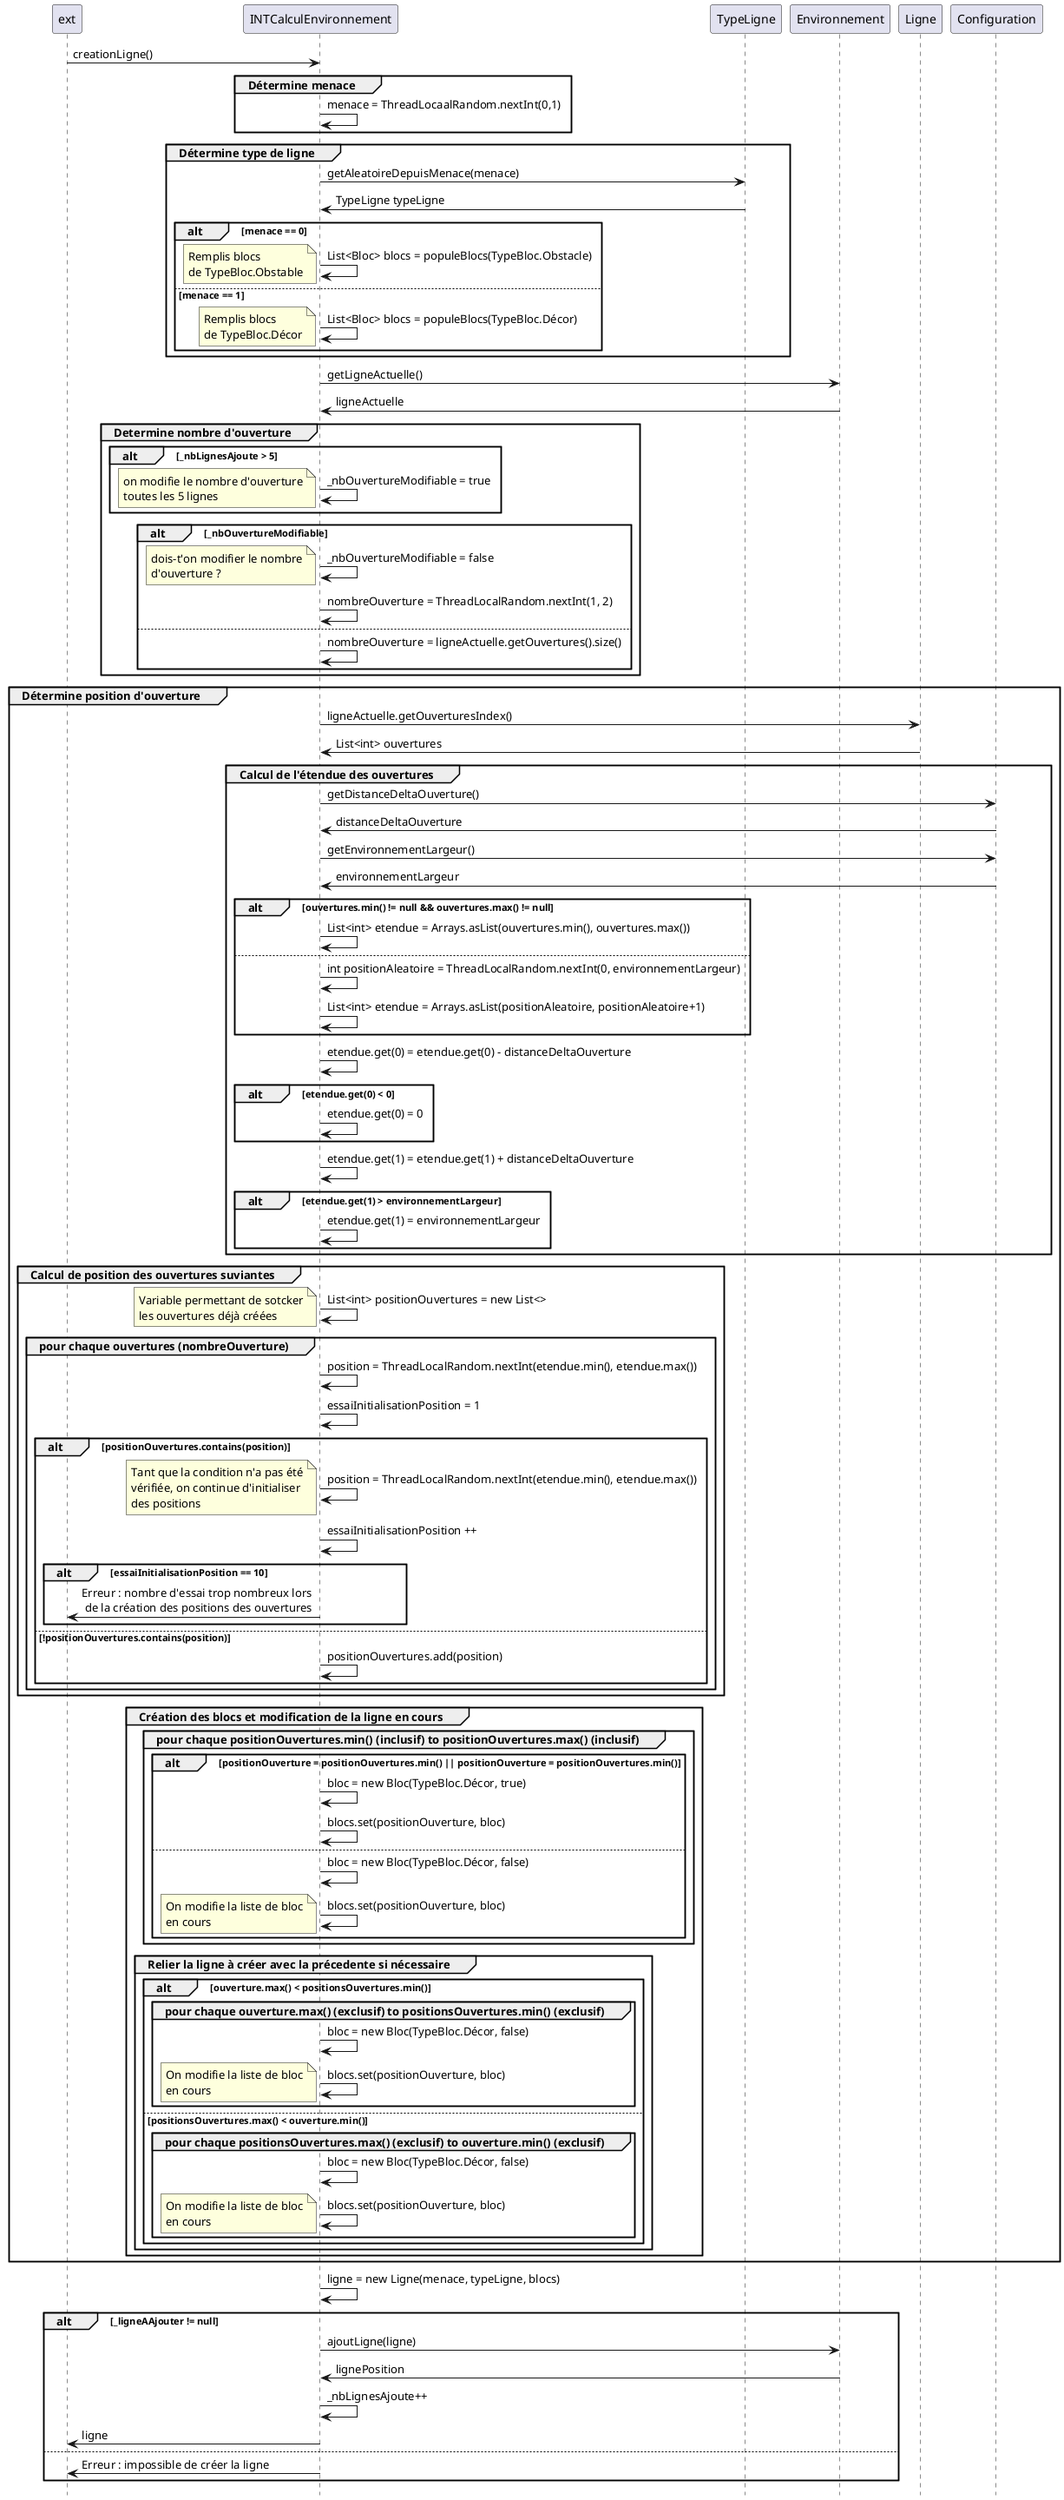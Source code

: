 @startuml
hide footbox

participant ext
participant INTCalculEnvironnement
participant TypeLigne
participant Environnement
participant Ligne
participant Configuration

ext -> INTCalculEnvironnement : creationLigne()

group Détermine menace
    INTCalculEnvironnement -> INTCalculEnvironnement : menace = ThreadLocaalRandom.nextInt(0,1)
end

group Détermine type de ligne
    INTCalculEnvironnement -> TypeLigne : getAleatoireDepuisMenace(menace)
    INTCalculEnvironnement <- TypeLigne : TypeLigne typeLigne

    alt menace == 0
        INTCalculEnvironnement -> INTCalculEnvironnement : List<Bloc> blocs = populeBlocs(TypeBloc.Obstacle)
        note left
            Remplis blocs
            de TypeBloc.Obstable
        end note
    else menace == 1
        INTCalculEnvironnement -> INTCalculEnvironnement : List<Bloc> blocs = populeBlocs(TypeBloc.Décor)
        note left
            Remplis blocs
            de TypeBloc.Décor
        end note
    end
end

INTCalculEnvironnement -> Environnement : getLigneActuelle()
INTCalculEnvironnement <- Environnement : ligneActuelle

group Determine nombre d'ouverture
    alt _nbLignesAjoute > 5
       INTCalculEnvironnement -> INTCalculEnvironnement : _nbOuvertureModifiable = true
        note left
            on modifie le nombre d'ouverture
            toutes les 5 lignes
        end note
    end
    alt _nbOuvertureModifiable
        INTCalculEnvironnement -> INTCalculEnvironnement : _nbOuvertureModifiable = false
        note left
            dois-t'on modifier le nombre
            d'ouverture ?
        end note
        INTCalculEnvironnement -> INTCalculEnvironnement : nombreOuverture = ThreadLocalRandom.nextInt(1, 2)
    else
        INTCalculEnvironnement -> INTCalculEnvironnement : nombreOuverture = ligneActuelle.getOuvertures().size()
    end
end

group Détermine position d'ouverture
    INTCalculEnvironnement -> Ligne : ligneActuelle.getOuverturesIndex()
    INTCalculEnvironnement <- Ligne : List<int> ouvertures

    group Calcul de l'étendue des ouvertures

             INTCalculEnvironnement -> Configuration : getDistanceDeltaOuverture()
             INTCalculEnvironnement <- Configuration : distanceDeltaOuverture

             INTCalculEnvironnement -> Configuration : getEnvironnementLargeur()
             INTCalculEnvironnement <- Configuration : environnementLargeur

        alt ouvertures.min() != null && ouvertures.max() != null
            INTCalculEnvironnement -> INTCalculEnvironnement : List<int> etendue = Arrays.asList(ouvertures.min(), ouvertures.max())
        else
            INTCalculEnvironnement -> INTCalculEnvironnement : int positionAleatoire = ThreadLocalRandom.nextInt(0, environnementLargeur)
            INTCalculEnvironnement -> INTCalculEnvironnement : List<int> etendue = Arrays.asList(positionAleatoire, positionAleatoire+1)
        end


         INTCalculEnvironnement -> INTCalculEnvironnement : etendue.get(0) = etendue.get(0) - distanceDeltaOuverture
         alt etendue.get(0) < 0
            INTCalculEnvironnement -> INTCalculEnvironnement : etendue.get(0) = 0
         end
         INTCalculEnvironnement -> INTCalculEnvironnement : etendue.get(1) = etendue.get(1) + distanceDeltaOuverture
         alt etendue.get(1) > environnementLargeur
            INTCalculEnvironnement -> INTCalculEnvironnement : etendue.get(1) = environnementLargeur
         end
    end

    group Calcul de position des ouvertures suviantes
        INTCalculEnvironnement -> INTCalculEnvironnement : List<int> positionOuvertures = new List<>
        note left
            Variable permettant de sotcker
            les ouvertures déjà créées
        end note
        group pour chaque ouvertures (nombreOuverture)
            INTCalculEnvironnement -> INTCalculEnvironnement : position = ThreadLocalRandom.nextInt(etendue.min(), etendue.max())
            INTCalculEnvironnement -> INTCalculEnvironnement : essaiInitialisationPosition = 1
            alt positionOuvertures.contains(position)
                INTCalculEnvironnement -> INTCalculEnvironnement : position = ThreadLocalRandom.nextInt(etendue.min(), etendue.max())
                note left
                    Tant que la condition n'a pas été
                    vérifiée, on continue d'initialiser
                    des positions
                end note
                INTCalculEnvironnement -> INTCalculEnvironnement : essaiInitialisationPosition ++
                alt essaiInitialisationPosition == 10
                    ext <- INTCalculEnvironnement : Erreur : nombre d'essai trop nombreux lors \n de la création des positions des ouvertures
                end
            else !positionOuvertures.contains(position)
                INTCalculEnvironnement -> INTCalculEnvironnement : positionOuvertures.add(position)
            end
        end
    end

    group Création des blocs et modification de la ligne en cours
        group pour chaque positionOuvertures.min() (inclusif) to positionOuvertures.max() (inclusif)
            alt positionOuverture = positionOuvertures.min() || positionOuverture = positionOuvertures.min()
                 INTCalculEnvironnement -> INTCalculEnvironnement : bloc = new Bloc(TypeBloc.Décor, true)
                 INTCalculEnvironnement -> INTCalculEnvironnement : blocs.set(positionOuverture, bloc)
            else
                 INTCalculEnvironnement -> INTCalculEnvironnement : bloc = new Bloc(TypeBloc.Décor, false)
                 INTCalculEnvironnement -> INTCalculEnvironnement : blocs.set(positionOuverture, bloc)
                        note left
                            On modifie la liste de bloc
                            en cours
                        end note
            end
        end

        group Relier la ligne à créer avec la précedente si nécessaire
            alt ouverture.max() < positionsOuvertures.min()

                    group pour chaque ouverture.max() (exclusif) to positionsOuvertures.min() (exclusif)
                             INTCalculEnvironnement -> INTCalculEnvironnement : bloc = new Bloc(TypeBloc.Décor, false)
                             INTCalculEnvironnement -> INTCalculEnvironnement : blocs.set(positionOuverture, bloc)
                                    note left
                                        On modifie la liste de bloc
                                        en cours
                                    end note
                    end

            else positionsOuvertures.max() < ouverture.min()

                 group pour chaque positionsOuvertures.max() (exclusif) to ouverture.min() (exclusif)
                          INTCalculEnvironnement -> INTCalculEnvironnement : bloc = new Bloc(TypeBloc.Décor, false)
                          INTCalculEnvironnement -> INTCalculEnvironnement : blocs.set(positionOuverture, bloc)
                                note left
                                   On modifie la liste de bloc
                                   en cours
                                 end note
                  end

            end
        end

    end

end


INTCalculEnvironnement -> INTCalculEnvironnement : ligne = new Ligne(menace, typeLigne, blocs)
alt _ligneAAjouter != null
    INTCalculEnvironnement -> Environnement : ajoutLigne(ligne)
    INTCalculEnvironnement <- Environnement : lignePosition
    INTCalculEnvironnement -> INTCalculEnvironnement : _nbLignesAjoute++

    ext <- INTCalculEnvironnement : ligne
else
    ext <-INTCalculEnvironnement : Erreur : impossible de créer la ligne
end


@enduml